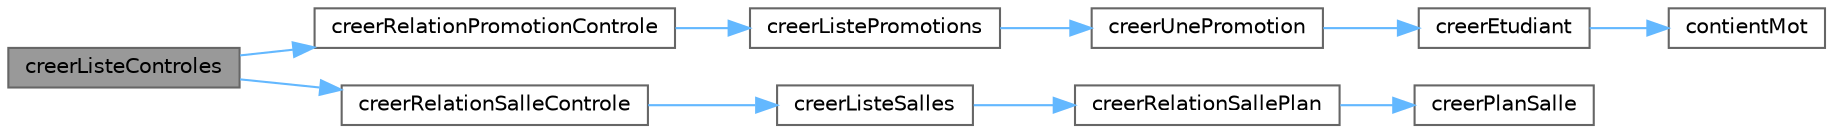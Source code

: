 digraph "creerListeControles"
{
 // LATEX_PDF_SIZE
  bgcolor="transparent";
  edge [fontname=Helvetica,fontsize=10,labelfontname=Helvetica,labelfontsize=10];
  node [fontname=Helvetica,fontsize=10,shape=box,height=0.2,width=0.4];
  rankdir="LR";
  Node1 [label="creerListeControles",height=0.2,width=0.4,color="gray40", fillcolor="grey60", style="filled", fontcolor="black",tooltip="Cette fonction retourne la liste des contrôles sans les liens."];
  Node1 -> Node2 [color="steelblue1",style="solid"];
  Node2 [label="creerRelationPromotionControle",height=0.2,width=0.4,color="grey40", fillcolor="white", style="filled",URL="$creer_liste_controles_8php.html#a6c7b70952f003cfbc34c98837ec70ca6",tooltip="Retourne un Controle en le mettant en relation avec une liste de nom de Promotion."];
  Node2 -> Node3 [color="steelblue1",style="solid"];
  Node3 [label="creerListePromotions",height=0.2,width=0.4,color="grey40", fillcolor="white", style="filled",URL="$creer_liste_promotions_8php.html#a3393f2f77a34c196e3410ba4be5f08f7",tooltip="Fonction permettant d'obtenir la liste de toutes les Promotion."];
  Node3 -> Node4 [color="steelblue1",style="solid"];
  Node4 [label="creerUnePromotion",height=0.2,width=0.4,color="grey40", fillcolor="white", style="filled",URL="$creer_liste_promotions_8php.html#a1f57774be55816c3c2d993244c8d1dd4",tooltip="Fonction permettant de créer une promotion à partir de son nom."];
  Node4 -> Node5 [color="steelblue1",style="solid"];
  Node5 [label="creerEtudiant",height=0.2,width=0.4,color="grey40", fillcolor="white", style="filled",URL="$creer_liste_promotions_8php.html#a1247e018592e5dcea5e4c777025a7ca2",tooltip="Créer un étudiant grâce à une ligne du CSV traité"];
  Node5 -> Node6 [color="steelblue1",style="solid"];
  Node6 [label="contientMot",height=0.2,width=0.4,color="grey40", fillcolor="white", style="filled",URL="$creer_liste_promotions_8php.html#a715db07b13868ab6dde178e061ef4569",tooltip="Permet de vérifier si un mot clé est dans une phrase."];
  Node1 -> Node7 [color="steelblue1",style="solid"];
  Node7 [label="creerRelationSalleControle",height=0.2,width=0.4,color="grey40", fillcolor="white", style="filled",URL="$creer_liste_controles_8php.html#ae290737288dcbe33d8fa323ae0eb8fae",tooltip="Retourne un Controle en le mettant en relation avec une liste de nom de Salle."];
  Node7 -> Node8 [color="steelblue1",style="solid"];
  Node8 [label="creerListeSalles",height=0.2,width=0.4,color="grey40", fillcolor="white", style="filled",URL="$creer_liste_salles_8php.html#a6f9bf66ab17401c27942f5acd083499f",tooltip="Retourne la liste de toutes les Salle."];
  Node8 -> Node9 [color="steelblue1",style="solid"];
  Node9 [label="creerRelationSallePlan",height=0.2,width=0.4,color="grey40", fillcolor="white", style="filled",URL="$creer_liste_salles_8php.html#ab0e4f08199a4bc47ffe140e4c8d1fcc2",tooltip="Fonction mettant en relation une Salle avec son Plan s'il existe."];
  Node9 -> Node10 [color="steelblue1",style="solid"];
  Node10 [label="creerPlanSalle",height=0.2,width=0.4,color="grey40", fillcolor="white", style="filled",URL="$creer_plan_salle_8php.html#a4dc3fec461fd5022c4e0f39c3b11355d",tooltip="Retourne un Plan de Salle si cette Salle existe."];
}
